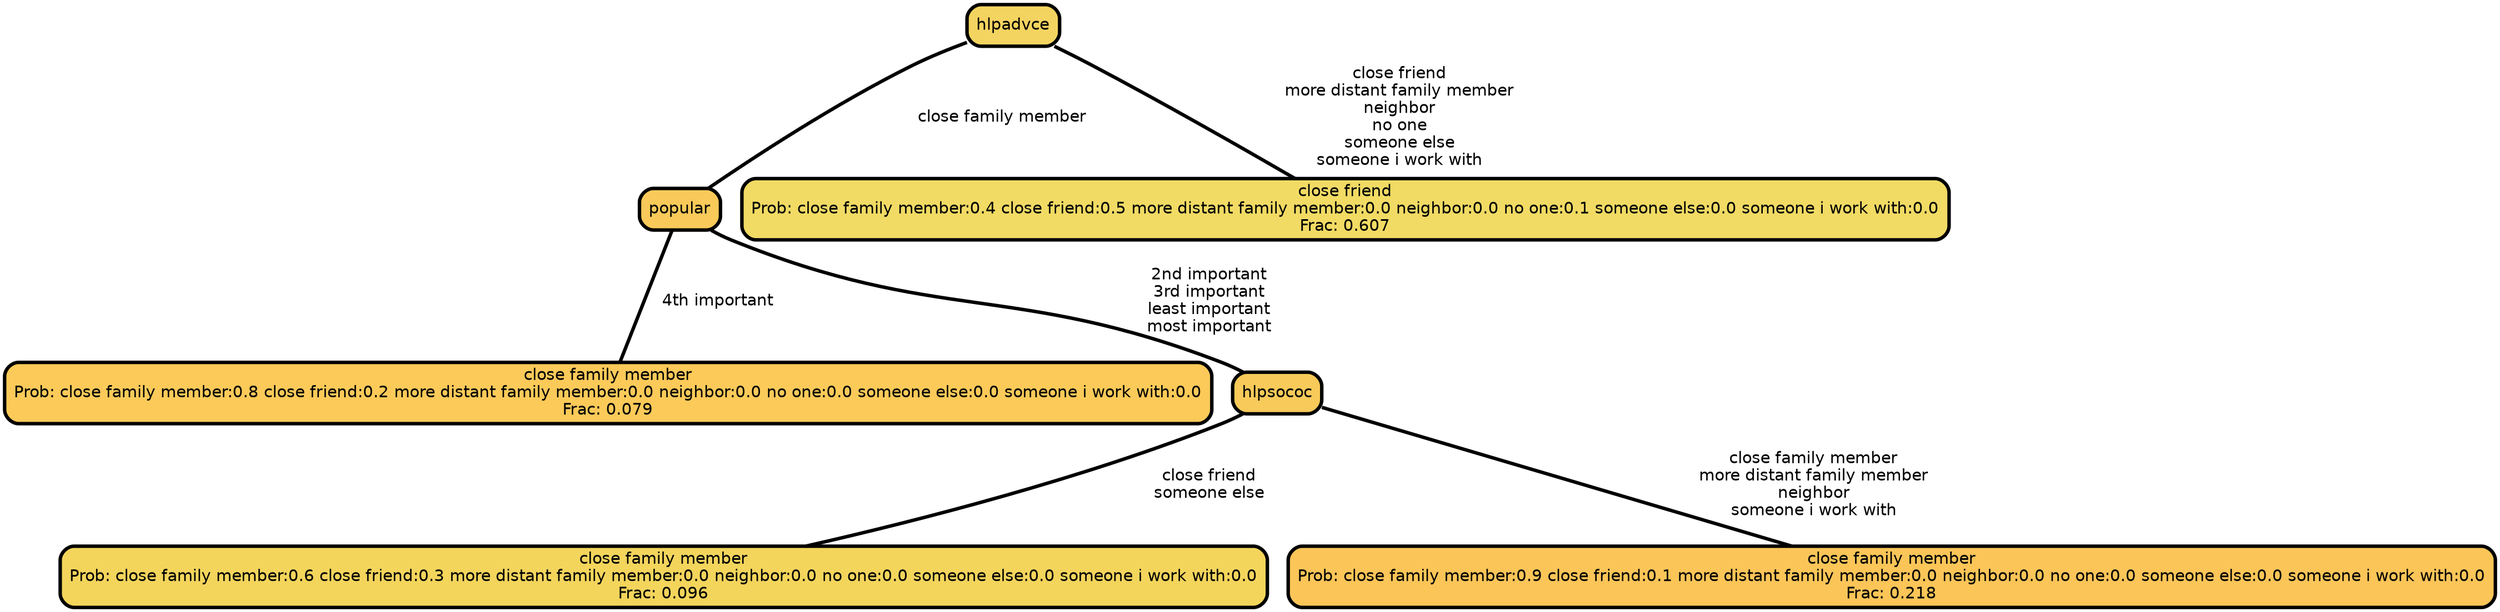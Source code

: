 graph Tree {
node [shape=box, style="filled, rounded",color="black",penwidth="3",fontcolor="black",                 fontname=helvetica] ;
graph [ranksep="0 equally", splines=straight,                 bgcolor=transparent, dpi=200] ;
edge [fontname=helvetica, color=black] ;
0 [label="close family member
Prob: close family member:0.8 close friend:0.2 more distant family member:0.0 neighbor:0.0 no one:0.0 someone else:0.0 someone i work with:0.0
Frac: 0.079", fillcolor="#fcca59"] ;
1 [label="popular", fillcolor="#f9ca59"] ;
2 [label="close family member
Prob: close family member:0.6 close friend:0.3 more distant family member:0.0 neighbor:0.0 no one:0.0 someone else:0.0 someone i work with:0.0
Frac: 0.096", fillcolor="#f3d55c"] ;
3 [label="hlpsococ", fillcolor="#f8ca59"] ;
4 [label="close family member
Prob: close family member:0.9 close friend:0.1 more distant family member:0.0 neighbor:0.0 no one:0.0 someone else:0.0 someone i work with:0.0
Frac: 0.218", fillcolor="#fbc558"] ;
5 [label="hlpadvce", fillcolor="#f4d460"] ;
6 [label="close friend
Prob: close family member:0.4 close friend:0.5 more distant family member:0.0 neighbor:0.0 no one:0.1 someone else:0.0 someone i work with:0.0
Frac: 0.607", fillcolor="#f1db64"] ;
1 -- 0 [label=" 4th important",penwidth=3] ;
1 -- 3 [label=" 2nd important\n 3rd important\n least important\n most important",penwidth=3] ;
3 -- 2 [label=" close friend\n someone else",penwidth=3] ;
3 -- 4 [label=" close family member\n more distant family member\n neighbor\n someone i work with",penwidth=3] ;
5 -- 1 [label=" close family member",penwidth=3] ;
5 -- 6 [label=" close friend\n more distant family member\n neighbor\n no one\n someone else\n someone i work with",penwidth=3] ;
{rank = same;}}